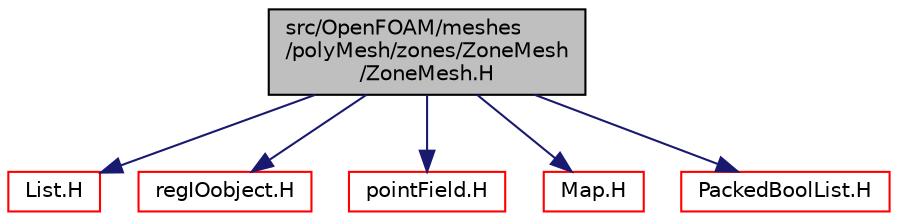 digraph "src/OpenFOAM/meshes/polyMesh/zones/ZoneMesh/ZoneMesh.H"
{
  bgcolor="transparent";
  edge [fontname="Helvetica",fontsize="10",labelfontname="Helvetica",labelfontsize="10"];
  node [fontname="Helvetica",fontsize="10",shape=record];
  Node0 [label="src/OpenFOAM/meshes\l/polyMesh/zones/ZoneMesh\l/ZoneMesh.H",height=0.2,width=0.4,color="black", fillcolor="grey75", style="filled", fontcolor="black"];
  Node0 -> Node1 [color="midnightblue",fontsize="10",style="solid",fontname="Helvetica"];
  Node1 [label="List.H",height=0.2,width=0.4,color="red",URL="$a09368.html"];
  Node0 -> Node61 [color="midnightblue",fontsize="10",style="solid",fontname="Helvetica"];
  Node61 [label="regIOobject.H",height=0.2,width=0.4,color="red",URL="$a09977.html"];
  Node0 -> Node80 [color="midnightblue",fontsize="10",style="solid",fontname="Helvetica"];
  Node80 [label="pointField.H",height=0.2,width=0.4,color="red",URL="$a12830.html"];
  Node0 -> Node132 [color="midnightblue",fontsize="10",style="solid",fontname="Helvetica"];
  Node132 [label="Map.H",height=0.2,width=0.4,color="red",URL="$a09191.html"];
  Node0 -> Node133 [color="midnightblue",fontsize="10",style="solid",fontname="Helvetica"];
  Node133 [label="PackedBoolList.H",height=0.2,width=0.4,color="red",URL="$a09398.html"];
}
